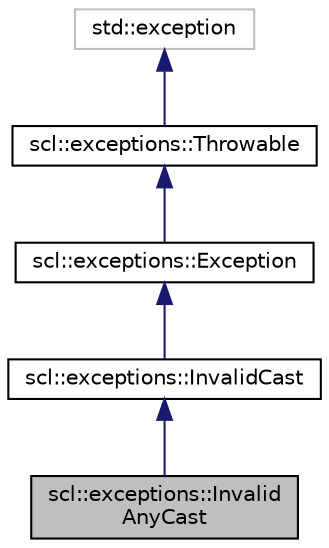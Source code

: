 digraph "scl::exceptions::InvalidAnyCast"
{
  edge [fontname="Helvetica",fontsize="10",labelfontname="Helvetica",labelfontsize="10"];
  node [fontname="Helvetica",fontsize="10",shape=record];
  Node5 [label="scl::exceptions::Invalid\lAnyCast",height=0.2,width=0.4,color="black", fillcolor="grey75", style="filled", fontcolor="black"];
  Node6 -> Node5 [dir="back",color="midnightblue",fontsize="10",style="solid",fontname="Helvetica"];
  Node6 [label="scl::exceptions::InvalidCast",height=0.2,width=0.4,color="black", fillcolor="white", style="filled",URL="$classscl_1_1exceptions_1_1_invalid_cast.html",tooltip="Exception class used when a conversion is impossible. "];
  Node7 -> Node6 [dir="back",color="midnightblue",fontsize="10",style="solid",fontname="Helvetica"];
  Node7 [label="scl::exceptions::Exception",height=0.2,width=0.4,color="black", fillcolor="white", style="filled",URL="$classscl_1_1exceptions_1_1_exception.html",tooltip="Base class for all regular exceptions. "];
  Node8 -> Node7 [dir="back",color="midnightblue",fontsize="10",style="solid",fontname="Helvetica"];
  Node8 [label="scl::exceptions::Throwable",height=0.2,width=0.4,color="black", fillcolor="white", style="filled",URL="$structscl_1_1exceptions_1_1_throwable.html",tooltip="Base class of all throwable objects. "];
  Node9 -> Node8 [dir="back",color="midnightblue",fontsize="10",style="solid",fontname="Helvetica"];
  Node9 [label="std::exception",height=0.2,width=0.4,color="grey75", fillcolor="white", style="filled"];
}
